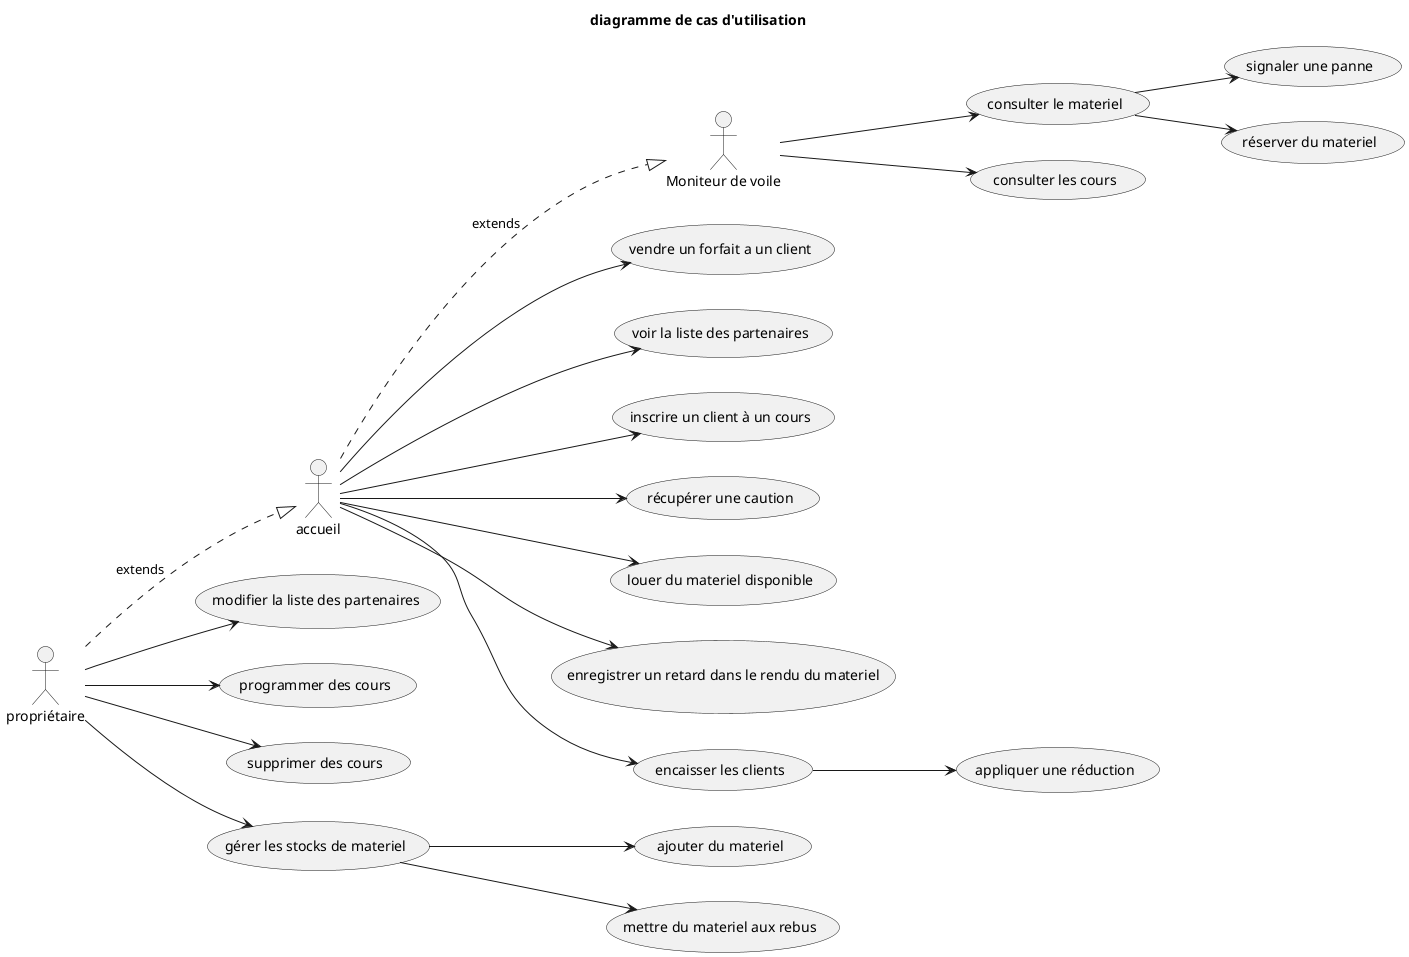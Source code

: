 @startuml

title : diagramme de cas d'utilisation

left to right direction

:Moniteur de voile: as moniteur

:accueil: <|.up. :propriétaire: : extends
:moniteur: <|.up. :accueil: : extends

:propriétaire: -down-> (modifier la liste des partenaires)
:propriétaire: -down-> (programmer des cours)
:propriétaire: -down-> (supprimer des cours)
:propriétaire: -down-> (gérer les stocks de materiel)
(gérer les stocks de materiel) -down-> (ajouter du materiel)
(gérer les stocks de materiel) -down-> (mettre du materiel aux rebus)

:accueil: -down-> (vendre un forfait a un client)
:accueil: -down-> (voir la liste des partenaires)
:accueil: -down-> (inscrire un client à un cours)
:accueil: -down-> (récupérer une caution)
:accueil: -down-> (louer du materiel disponible)
(consulter le materiel) -down-> (signaler une panne)
(consulter le materiel) -down-> (réserver du materiel)
:accueil: -down-> (enregistrer un retard dans le rendu du materiel)
:accueil: -down-> (encaisser les clients)
(encaisser les clients) -down-> (appliquer une réduction)


moniteur -down-> (consulter les cours)
moniteur -down-> (consulter le materiel)

@enduml